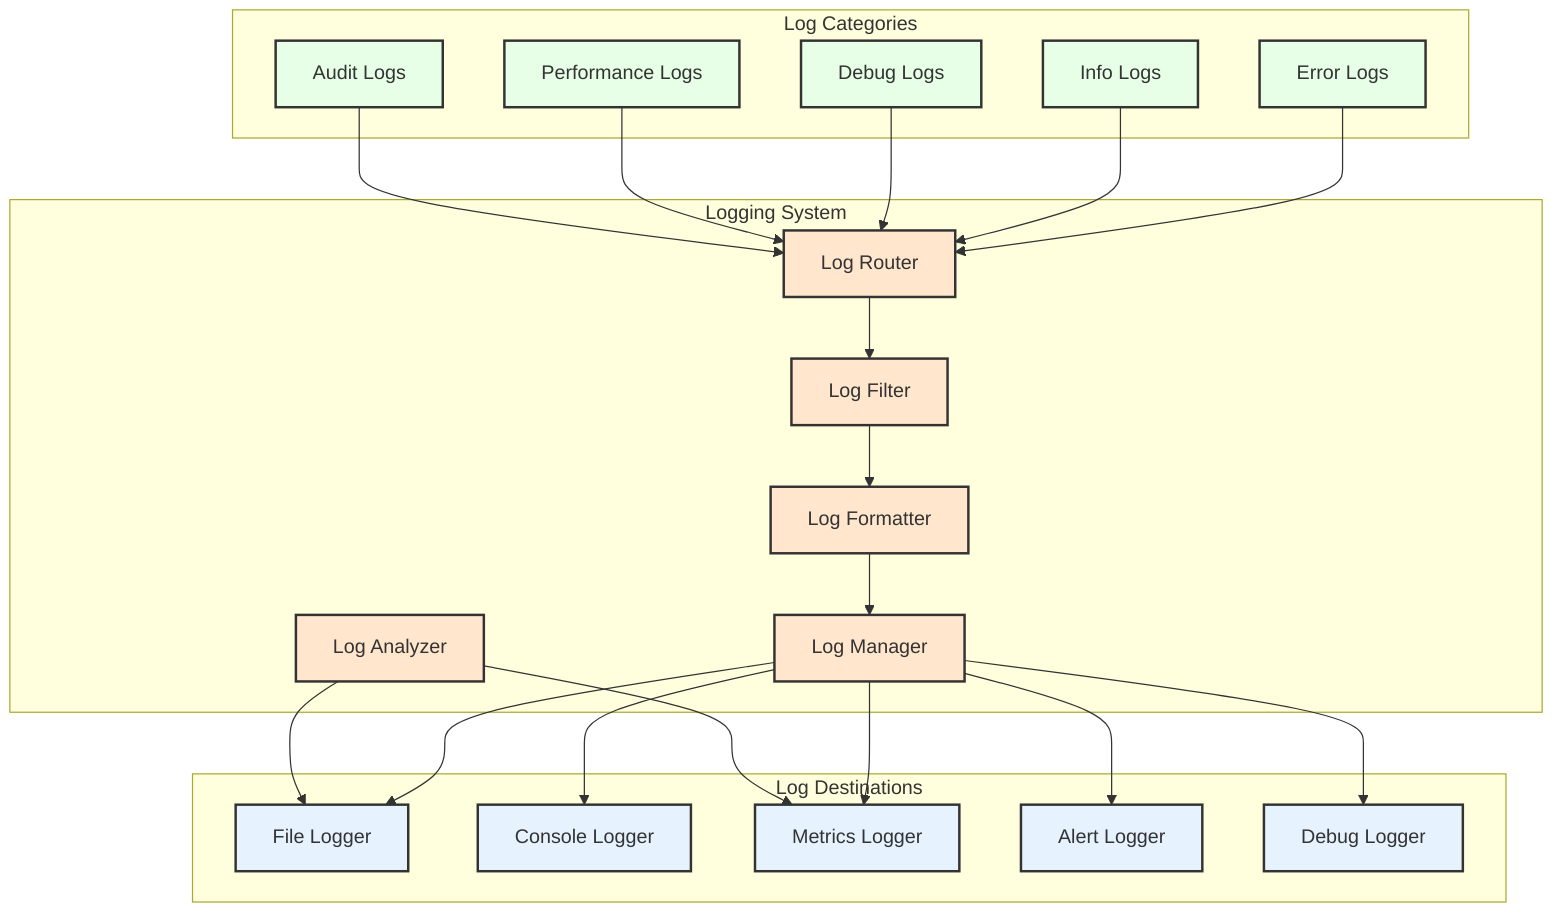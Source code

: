 graph TD
    %% Logging System
    subgraph Logging ["Logging System"]
        direction TB
        LogManager["Log Manager"]
        LogFormatter["Log Formatter"]
        LogRouter["Log Router"]
        LogFilter["Log Filter"]
        LogAnalyzer["Log Analyzer"]
    end

    %% Log Destinations
    subgraph LogDest ["Log Destinations"]
        FileLogger["File Logger"]
        ConsoleLogger["Console Logger"]
        MetricsLogger["Metrics Logger"]
        AlertLogger["Alert Logger"]
        DebugLogger["Debug Logger"]
    end

    %% Log Categories
    subgraph LogTypes ["Log Categories"]
        ErrorLogs["Error Logs"]
        InfoLogs["Info Logs"]
        DebugLogs["Debug Logs"]
        PerfLogs["Performance Logs"]
        AuditLogs["Audit Logs"]
    end

    %% Logging Flow
    ErrorLogs --> LogRouter
    InfoLogs --> LogRouter
    DebugLogs --> LogRouter
    PerfLogs --> LogRouter
    AuditLogs --> LogRouter

    LogRouter --> LogFilter
    LogFilter --> LogFormatter
    LogFormatter --> LogManager

    LogManager --> FileLogger
    LogManager --> ConsoleLogger
    LogManager --> MetricsLogger
    LogManager --> AlertLogger
    LogManager --> DebugLogger

    LogAnalyzer --> FileLogger
    LogAnalyzer --> MetricsLogger

    %% Style definitions
    classDef default fill:#f9f,stroke:#333,stroke-width:2px;
    classDef logger fill:#e6f3ff,stroke:#333,stroke-width:2px;
    classDef manager fill:#ffe6cc,stroke:#333,stroke-width:2px;
    classDef logtype fill:#e6ffe6,stroke:#333,stroke-width:2px;

    class LogManager,LogFormatter,LogRouter,LogFilter,LogAnalyzer manager;
    class FileLogger,ConsoleLogger,MetricsLogger,AlertLogger,DebugLogger logger;
    class ErrorLogs,InfoLogs,DebugLogs,PerfLogs,AuditLogs logtype;